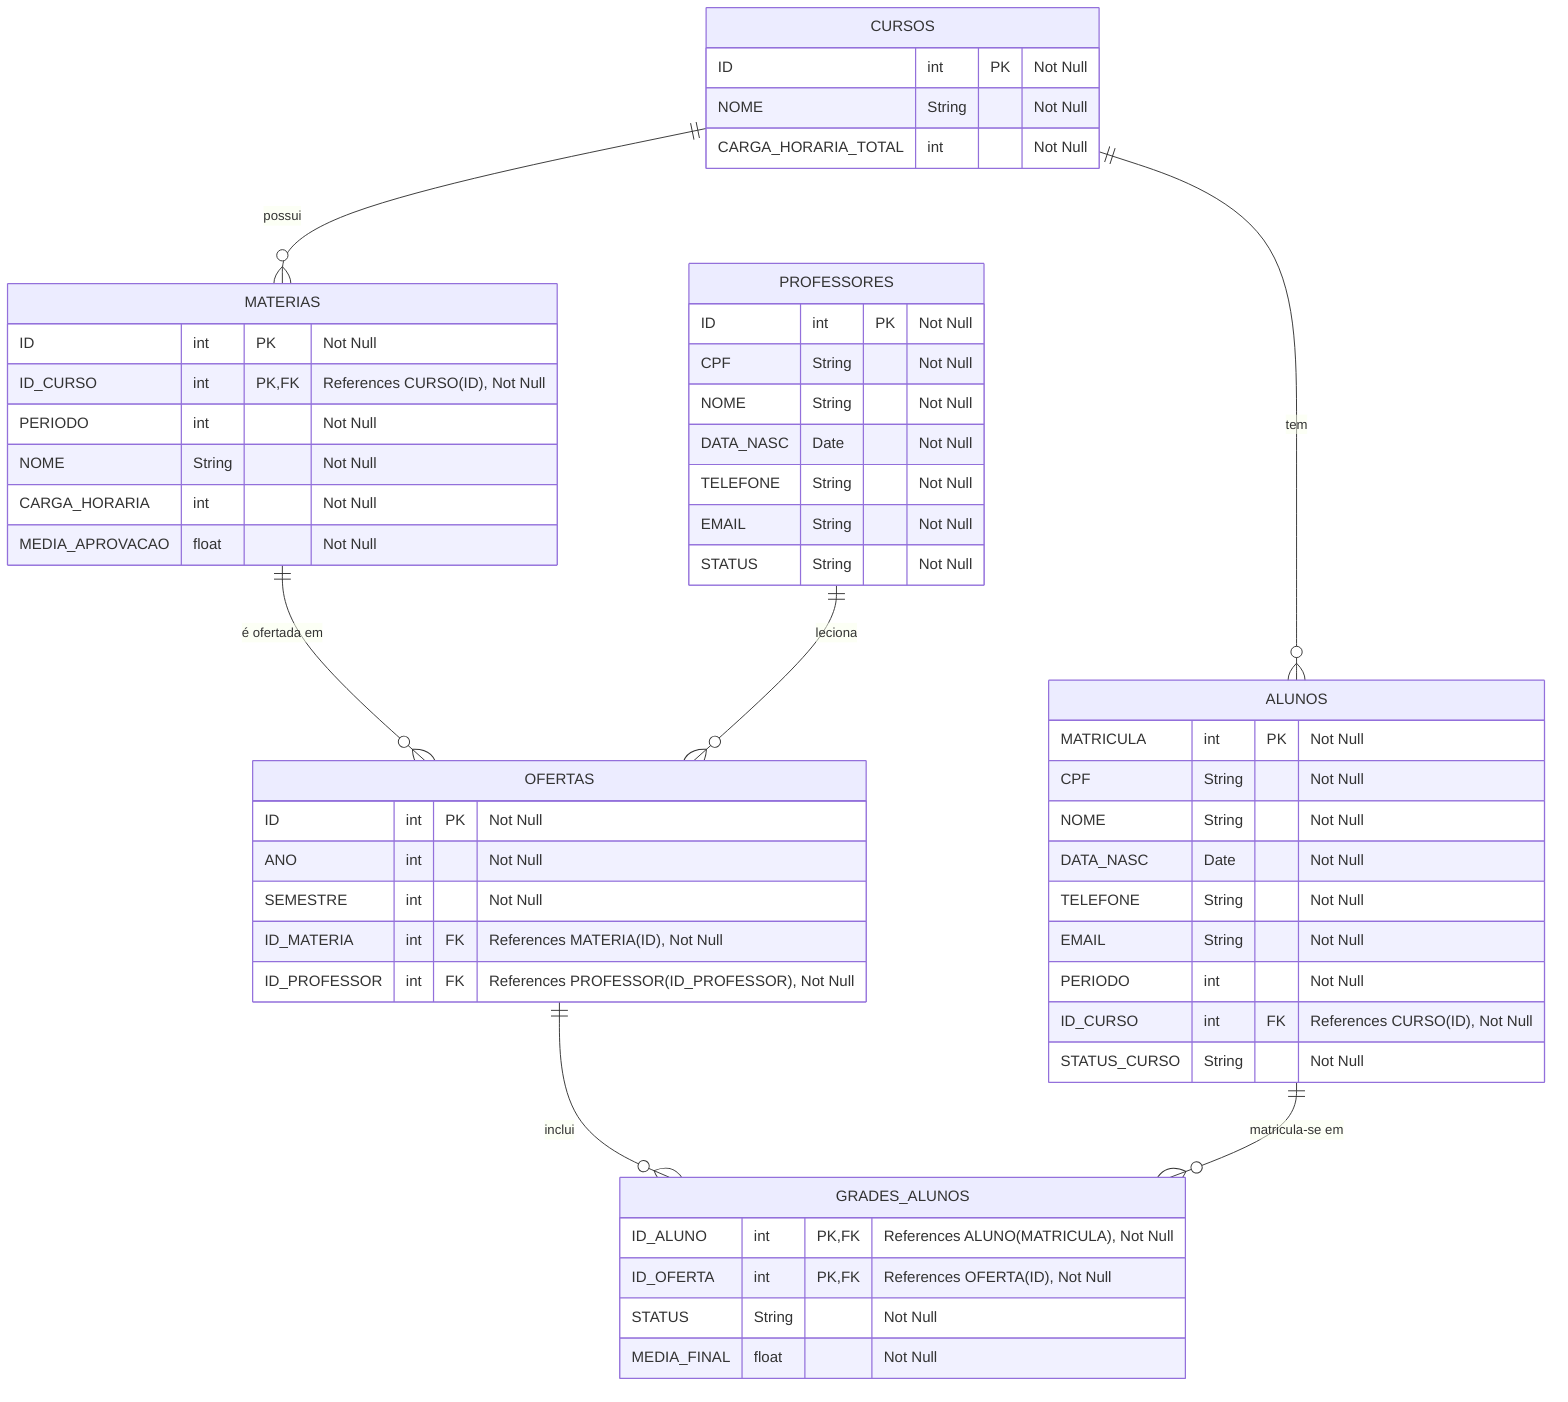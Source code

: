 erDiagram
    OFERTAS {
        ID int PK "Not Null"
        ANO int "Not Null"
        SEMESTRE int "Not Null"
        ID_MATERIA int FK "References MATERIA(ID), Not Null"
        ID_PROFESSOR int FK "References PROFESSOR(ID_PROFESSOR), Not Null"
    }

    ALUNOS {
        MATRICULA int PK "Not Null"
        CPF String "Not Null"
        NOME String "Not Null"
        DATA_NASC Date "Not Null"
        TELEFONE String "Not Null"
        EMAIL String "Not Null"
        PERIODO int "Not Null"
        ID_CURSO int FK "References CURSO(ID), Not Null"
        STATUS_CURSO String "Not Null"
    }

    PROFESSORES {
        ID int PK "Not Null"
        CPF String "Not Null"
        NOME String "Not Null"
        DATA_NASC Date "Not Null"
        TELEFONE String "Not Null"
        EMAIL String "Not Null"
        STATUS String "Not Null"
    }


    GRADES_ALUNOS {
        ID_ALUNO int PK, FK "References ALUNO(MATRICULA), Not Null"
        ID_OFERTA int PK, FK "References OFERTA(ID), Not Null"
        STATUS String "Not Null"
        MEDIA_FINAL float "Not Null"
    }

    CURSOS {
        ID int PK "Not Null"
        NOME String "Not Null"
        CARGA_HORARIA_TOTAL int "Not Null"
    }

    MATERIAS {
        ID int PK "Not Null"
        ID_CURSO int PK, FK "References CURSO(ID), Not Null"
        PERIODO int "Not Null"
        NOME String "Not Null"
        CARGA_HORARIA int "Not Null"
        MEDIA_APROVACAO float "Not Null"
    }

    CURSOS ||--o{ MATERIAS : "possui"
    CURSOS ||--o{ ALUNOS : "tem"

    OFERTAS ||--o{ GRADES_ALUNOS : "inclui"
    ALUNOS ||--o{ GRADES_ALUNOS : "matricula-se em"
    
    MATERIAS ||--o{ OFERTAS : "é ofertada em"
    PROFESSORES ||--o{ OFERTAS : "leciona"